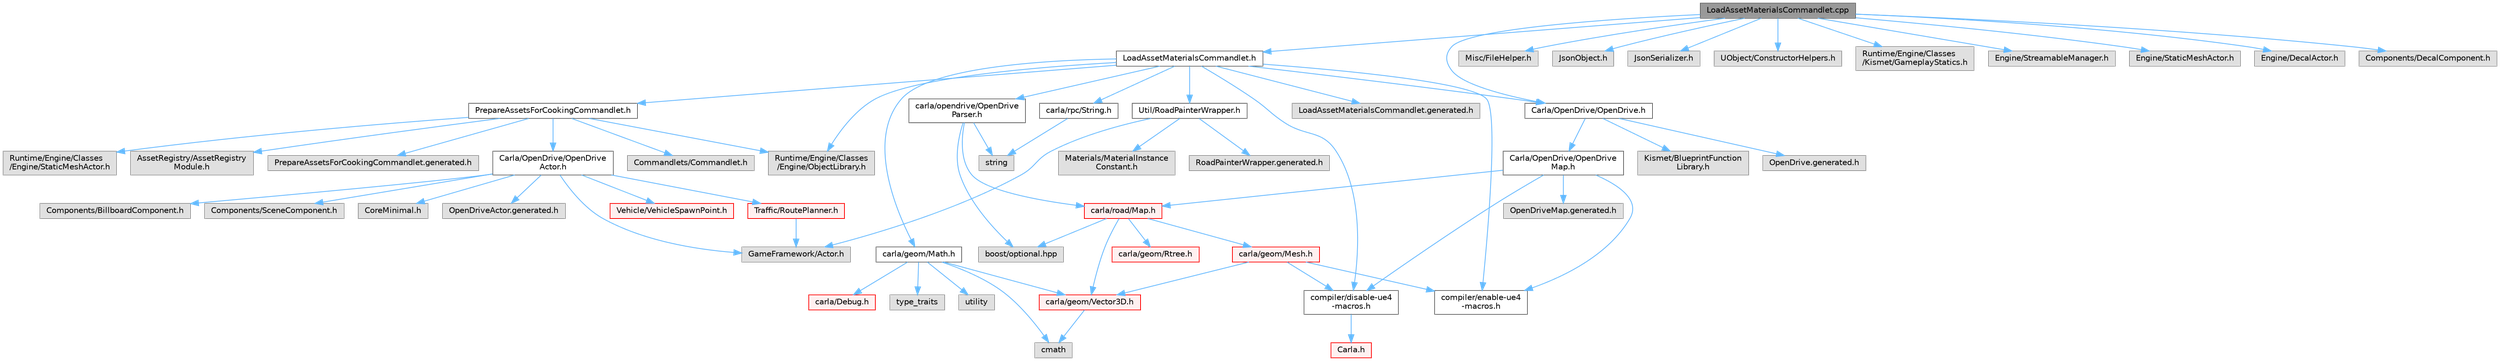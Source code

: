 digraph "LoadAssetMaterialsCommandlet.cpp"
{
 // INTERACTIVE_SVG=YES
 // LATEX_PDF_SIZE
  bgcolor="transparent";
  edge [fontname=Helvetica,fontsize=10,labelfontname=Helvetica,labelfontsize=10];
  node [fontname=Helvetica,fontsize=10,shape=box,height=0.2,width=0.4];
  Node1 [id="Node000001",label="LoadAssetMaterialsCommandlet.cpp",height=0.2,width=0.4,color="gray40", fillcolor="grey60", style="filled", fontcolor="black",tooltip=" "];
  Node1 -> Node2 [id="edge1_Node000001_Node000002",color="steelblue1",style="solid",tooltip=" "];
  Node2 [id="Node000002",label="LoadAssetMaterialsCommandlet.h",height=0.2,width=0.4,color="grey40", fillcolor="white", style="filled",URL="$d9/d9c/LoadAssetMaterialsCommandlet_8h.html",tooltip=" "];
  Node2 -> Node3 [id="edge2_Node000002_Node000003",color="steelblue1",style="solid",tooltip=" "];
  Node3 [id="Node000003",label="PrepareAssetsForCookingCommandlet.h",height=0.2,width=0.4,color="grey40", fillcolor="white", style="filled",URL="$dd/d0c/PrepareAssetsForCookingCommandlet_8h.html",tooltip=" "];
  Node3 -> Node4 [id="edge3_Node000003_Node000004",color="steelblue1",style="solid",tooltip=" "];
  Node4 [id="Node000004",label="Carla/OpenDrive/OpenDrive\lActor.h",height=0.2,width=0.4,color="grey40", fillcolor="white", style="filled",URL="$df/d3a/OpenDriveActor_8h.html",tooltip=" "];
  Node4 -> Node5 [id="edge4_Node000004_Node000005",color="steelblue1",style="solid",tooltip=" "];
  Node5 [id="Node000005",label="GameFramework/Actor.h",height=0.2,width=0.4,color="grey60", fillcolor="#E0E0E0", style="filled",tooltip=" "];
  Node4 -> Node6 [id="edge5_Node000004_Node000006",color="steelblue1",style="solid",tooltip=" "];
  Node6 [id="Node000006",label="Traffic/RoutePlanner.h",height=0.2,width=0.4,color="red", fillcolor="#FFF0F0", style="filled",URL="$d3/d24/RoutePlanner_8h.html",tooltip=" "];
  Node6 -> Node5 [id="edge6_Node000006_Node000005",color="steelblue1",style="solid",tooltip=" "];
  Node4 -> Node10 [id="edge7_Node000004_Node000010",color="steelblue1",style="solid",tooltip=" "];
  Node10 [id="Node000010",label="Vehicle/VehicleSpawnPoint.h",height=0.2,width=0.4,color="red", fillcolor="#FFF0F0", style="filled",URL="$d9/d67/VehicleSpawnPoint_8h.html",tooltip=" "];
  Node4 -> Node13 [id="edge8_Node000004_Node000013",color="steelblue1",style="solid",tooltip=" "];
  Node13 [id="Node000013",label="Components/BillboardComponent.h",height=0.2,width=0.4,color="grey60", fillcolor="#E0E0E0", style="filled",tooltip=" "];
  Node4 -> Node14 [id="edge9_Node000004_Node000014",color="steelblue1",style="solid",tooltip=" "];
  Node14 [id="Node000014",label="Components/SceneComponent.h",height=0.2,width=0.4,color="grey60", fillcolor="#E0E0E0", style="filled",tooltip=" "];
  Node4 -> Node15 [id="edge10_Node000004_Node000015",color="steelblue1",style="solid",tooltip=" "];
  Node15 [id="Node000015",label="CoreMinimal.h",height=0.2,width=0.4,color="grey60", fillcolor="#E0E0E0", style="filled",tooltip=" "];
  Node4 -> Node16 [id="edge11_Node000004_Node000016",color="steelblue1",style="solid",tooltip=" "];
  Node16 [id="Node000016",label="OpenDriveActor.generated.h",height=0.2,width=0.4,color="grey60", fillcolor="#E0E0E0", style="filled",tooltip=" "];
  Node3 -> Node17 [id="edge12_Node000003_Node000017",color="steelblue1",style="solid",tooltip=" "];
  Node17 [id="Node000017",label="Commandlets/Commandlet.h",height=0.2,width=0.4,color="grey60", fillcolor="#E0E0E0", style="filled",tooltip=" "];
  Node3 -> Node18 [id="edge13_Node000003_Node000018",color="steelblue1",style="solid",tooltip=" "];
  Node18 [id="Node000018",label="Runtime/Engine/Classes\l/Engine/ObjectLibrary.h",height=0.2,width=0.4,color="grey60", fillcolor="#E0E0E0", style="filled",tooltip=" "];
  Node3 -> Node19 [id="edge14_Node000003_Node000019",color="steelblue1",style="solid",tooltip=" "];
  Node19 [id="Node000019",label="Runtime/Engine/Classes\l/Engine/StaticMeshActor.h",height=0.2,width=0.4,color="grey60", fillcolor="#E0E0E0", style="filled",tooltip=" "];
  Node3 -> Node20 [id="edge15_Node000003_Node000020",color="steelblue1",style="solid",tooltip=" "];
  Node20 [id="Node000020",label="AssetRegistry/AssetRegistry\lModule.h",height=0.2,width=0.4,color="grey60", fillcolor="#E0E0E0", style="filled",tooltip=" "];
  Node3 -> Node21 [id="edge16_Node000003_Node000021",color="steelblue1",style="solid",tooltip=" "];
  Node21 [id="Node000021",label="PrepareAssetsForCookingCommandlet.generated.h",height=0.2,width=0.4,color="grey60", fillcolor="#E0E0E0", style="filled",tooltip=" "];
  Node2 -> Node22 [id="edge17_Node000002_Node000022",color="steelblue1",style="solid",tooltip=" "];
  Node22 [id="Node000022",label="Util/RoadPainterWrapper.h",height=0.2,width=0.4,color="grey40", fillcolor="white", style="filled",URL="$d7/d10/RoadPainterWrapper_8h.html",tooltip=" "];
  Node22 -> Node5 [id="edge18_Node000022_Node000005",color="steelblue1",style="solid",tooltip=" "];
  Node22 -> Node23 [id="edge19_Node000022_Node000023",color="steelblue1",style="solid",tooltip=" "];
  Node23 [id="Node000023",label="Materials/MaterialInstance\lConstant.h",height=0.2,width=0.4,color="grey60", fillcolor="#E0E0E0", style="filled",tooltip=" "];
  Node22 -> Node24 [id="edge20_Node000022_Node000024",color="steelblue1",style="solid",tooltip=" "];
  Node24 [id="Node000024",label="RoadPainterWrapper.generated.h",height=0.2,width=0.4,color="grey60", fillcolor="#E0E0E0", style="filled",tooltip=" "];
  Node2 -> Node18 [id="edge21_Node000002_Node000018",color="steelblue1",style="solid",tooltip=" "];
  Node2 -> Node25 [id="edge22_Node000002_Node000025",color="steelblue1",style="solid",tooltip=" "];
  Node25 [id="Node000025",label="Carla/OpenDrive/OpenDrive.h",height=0.2,width=0.4,color="grey40", fillcolor="white", style="filled",URL="$d1/d9b/Unreal_2CarlaUE4_2Plugins_2Carla_2Source_2Carla_2OpenDrive_2OpenDrive_8h.html",tooltip=" "];
  Node25 -> Node26 [id="edge23_Node000025_Node000026",color="steelblue1",style="solid",tooltip=" "];
  Node26 [id="Node000026",label="Carla/OpenDrive/OpenDrive\lMap.h",height=0.2,width=0.4,color="grey40", fillcolor="white", style="filled",URL="$d6/d95/OpenDriveMap_8h.html",tooltip=" "];
  Node26 -> Node27 [id="edge24_Node000026_Node000027",color="steelblue1",style="solid",tooltip=" "];
  Node27 [id="Node000027",label="compiler/disable-ue4\l-macros.h",height=0.2,width=0.4,color="grey40", fillcolor="white", style="filled",URL="$d2/d02/disable-ue4-macros_8h.html",tooltip=" "];
  Node27 -> Node28 [id="edge25_Node000027_Node000028",color="steelblue1",style="solid",tooltip=" "];
  Node28 [id="Node000028",label="Carla.h",height=0.2,width=0.4,color="red", fillcolor="#FFF0F0", style="filled",URL="$d7/d7d/Carla_8h.html",tooltip=" "];
  Node26 -> Node32 [id="edge26_Node000026_Node000032",color="steelblue1",style="solid",tooltip=" "];
  Node32 [id="Node000032",label="carla/road/Map.h",height=0.2,width=0.4,color="red", fillcolor="#FFF0F0", style="filled",URL="$df/d64/road_2Map_8h.html",tooltip=" "];
  Node32 -> Node33 [id="edge27_Node000032_Node000033",color="steelblue1",style="solid",tooltip=" "];
  Node33 [id="Node000033",label="carla/geom/Mesh.h",height=0.2,width=0.4,color="red", fillcolor="#FFF0F0", style="filled",URL="$d9/d31/Mesh_8h.html",tooltip=" "];
  Node33 -> Node35 [id="edge28_Node000033_Node000035",color="steelblue1",style="solid",tooltip=" "];
  Node35 [id="Node000035",label="carla/geom/Vector3D.h",height=0.2,width=0.4,color="red", fillcolor="#FFF0F0", style="filled",URL="$de/d70/geom_2Vector3D_8h.html",tooltip=" "];
  Node35 -> Node51 [id="edge29_Node000035_Node000051",color="steelblue1",style="solid",tooltip=" "];
  Node51 [id="Node000051",label="cmath",height=0.2,width=0.4,color="grey60", fillcolor="#E0E0E0", style="filled",tooltip=" "];
  Node33 -> Node53 [id="edge30_Node000033_Node000053",color="steelblue1",style="solid",tooltip=" "];
  Node53 [id="Node000053",label="compiler/enable-ue4\l-macros.h",height=0.2,width=0.4,color="grey40", fillcolor="white", style="filled",URL="$d9/da2/enable-ue4-macros_8h.html",tooltip=" "];
  Node33 -> Node27 [id="edge31_Node000033_Node000027",color="steelblue1",style="solid",tooltip=" "];
  Node32 -> Node56 [id="edge32_Node000032_Node000056",color="steelblue1",style="solid",tooltip=" "];
  Node56 [id="Node000056",label="carla/geom/Rtree.h",height=0.2,width=0.4,color="red", fillcolor="#FFF0F0", style="filled",URL="$d5/d30/Rtree_8h.html",tooltip=" "];
  Node32 -> Node35 [id="edge33_Node000032_Node000035",color="steelblue1",style="solid",tooltip=" "];
  Node32 -> Node114 [id="edge34_Node000032_Node000114",color="steelblue1",style="solid",tooltip=" "];
  Node114 [id="Node000114",label="boost/optional.hpp",height=0.2,width=0.4,color="grey60", fillcolor="#E0E0E0", style="filled",tooltip=" "];
  Node26 -> Node53 [id="edge35_Node000026_Node000053",color="steelblue1",style="solid",tooltip=" "];
  Node26 -> Node115 [id="edge36_Node000026_Node000115",color="steelblue1",style="solid",tooltip=" "];
  Node115 [id="Node000115",label="OpenDriveMap.generated.h",height=0.2,width=0.4,color="grey60", fillcolor="#E0E0E0", style="filled",tooltip=" "];
  Node25 -> Node116 [id="edge37_Node000025_Node000116",color="steelblue1",style="solid",tooltip=" "];
  Node116 [id="Node000116",label="Kismet/BlueprintFunction\lLibrary.h",height=0.2,width=0.4,color="grey60", fillcolor="#E0E0E0", style="filled",tooltip=" "];
  Node25 -> Node117 [id="edge38_Node000025_Node000117",color="steelblue1",style="solid",tooltip=" "];
  Node117 [id="Node000117",label="OpenDrive.generated.h",height=0.2,width=0.4,color="grey60", fillcolor="#E0E0E0", style="filled",tooltip=" "];
  Node2 -> Node118 [id="edge39_Node000002_Node000118",color="steelblue1",style="solid",tooltip=" "];
  Node118 [id="Node000118",label="carla/opendrive/OpenDrive\lParser.h",height=0.2,width=0.4,color="grey40", fillcolor="white", style="filled",URL="$d1/dd9/OpenDriveParser_8h.html",tooltip=" "];
  Node118 -> Node32 [id="edge40_Node000118_Node000032",color="steelblue1",style="solid",tooltip=" "];
  Node118 -> Node114 [id="edge41_Node000118_Node000114",color="steelblue1",style="solid",tooltip=" "];
  Node118 -> Node71 [id="edge42_Node000118_Node000071",color="steelblue1",style="solid",tooltip=" "];
  Node71 [id="Node000071",label="string",height=0.2,width=0.4,color="grey60", fillcolor="#E0E0E0", style="filled",tooltip=" "];
  Node2 -> Node27 [id="edge43_Node000002_Node000027",color="steelblue1",style="solid",tooltip=" "];
  Node2 -> Node63 [id="edge44_Node000002_Node000063",color="steelblue1",style="solid",tooltip=" "];
  Node63 [id="Node000063",label="carla/geom/Math.h",height=0.2,width=0.4,color="grey40", fillcolor="white", style="filled",URL="$db/d8a/Math_8h.html",tooltip=" "];
  Node63 -> Node38 [id="edge45_Node000063_Node000038",color="steelblue1",style="solid",tooltip=" "];
  Node38 [id="Node000038",label="carla/Debug.h",height=0.2,width=0.4,color="red", fillcolor="#FFF0F0", style="filled",URL="$d4/deb/Debug_8h.html",tooltip=" "];
  Node63 -> Node35 [id="edge46_Node000063_Node000035",color="steelblue1",style="solid",tooltip=" "];
  Node63 -> Node51 [id="edge47_Node000063_Node000051",color="steelblue1",style="solid",tooltip=" "];
  Node63 -> Node49 [id="edge48_Node000063_Node000049",color="steelblue1",style="solid",tooltip=" "];
  Node49 [id="Node000049",label="type_traits",height=0.2,width=0.4,color="grey60", fillcolor="#E0E0E0", style="filled",tooltip=" "];
  Node63 -> Node64 [id="edge49_Node000063_Node000064",color="steelblue1",style="solid",tooltip=" "];
  Node64 [id="Node000064",label="utility",height=0.2,width=0.4,color="grey60", fillcolor="#E0E0E0", style="filled",tooltip=" "];
  Node2 -> Node119 [id="edge50_Node000002_Node000119",color="steelblue1",style="solid",tooltip=" "];
  Node119 [id="Node000119",label="carla/rpc/String.h",height=0.2,width=0.4,color="grey40", fillcolor="white", style="filled",URL="$d3/d80/rpc_2String_8h.html",tooltip=" "];
  Node119 -> Node71 [id="edge51_Node000119_Node000071",color="steelblue1",style="solid",tooltip=" "];
  Node2 -> Node53 [id="edge52_Node000002_Node000053",color="steelblue1",style="solid",tooltip=" "];
  Node2 -> Node120 [id="edge53_Node000002_Node000120",color="steelblue1",style="solid",tooltip=" "];
  Node120 [id="Node000120",label="LoadAssetMaterialsCommandlet.generated.h",height=0.2,width=0.4,color="grey60", fillcolor="#E0E0E0", style="filled",tooltip=" "];
  Node1 -> Node121 [id="edge54_Node000001_Node000121",color="steelblue1",style="solid",tooltip=" "];
  Node121 [id="Node000121",label="Misc/FileHelper.h",height=0.2,width=0.4,color="grey60", fillcolor="#E0E0E0", style="filled",tooltip=" "];
  Node1 -> Node122 [id="edge55_Node000001_Node000122",color="steelblue1",style="solid",tooltip=" "];
  Node122 [id="Node000122",label="JsonObject.h",height=0.2,width=0.4,color="grey60", fillcolor="#E0E0E0", style="filled",tooltip=" "];
  Node1 -> Node123 [id="edge56_Node000001_Node000123",color="steelblue1",style="solid",tooltip=" "];
  Node123 [id="Node000123",label="JsonSerializer.h",height=0.2,width=0.4,color="grey60", fillcolor="#E0E0E0", style="filled",tooltip=" "];
  Node1 -> Node124 [id="edge57_Node000001_Node000124",color="steelblue1",style="solid",tooltip=" "];
  Node124 [id="Node000124",label="UObject/ConstructorHelpers.h",height=0.2,width=0.4,color="grey60", fillcolor="#E0E0E0", style="filled",tooltip=" "];
  Node1 -> Node125 [id="edge58_Node000001_Node000125",color="steelblue1",style="solid",tooltip=" "];
  Node125 [id="Node000125",label="Runtime/Engine/Classes\l/Kismet/GameplayStatics.h",height=0.2,width=0.4,color="grey60", fillcolor="#E0E0E0", style="filled",tooltip=" "];
  Node1 -> Node126 [id="edge59_Node000001_Node000126",color="steelblue1",style="solid",tooltip=" "];
  Node126 [id="Node000126",label="Engine/StreamableManager.h",height=0.2,width=0.4,color="grey60", fillcolor="#E0E0E0", style="filled",tooltip=" "];
  Node1 -> Node127 [id="edge60_Node000001_Node000127",color="steelblue1",style="solid",tooltip=" "];
  Node127 [id="Node000127",label="Engine/StaticMeshActor.h",height=0.2,width=0.4,color="grey60", fillcolor="#E0E0E0", style="filled",tooltip=" "];
  Node1 -> Node25 [id="edge61_Node000001_Node000025",color="steelblue1",style="solid",tooltip=" "];
  Node1 -> Node128 [id="edge62_Node000001_Node000128",color="steelblue1",style="solid",tooltip=" "];
  Node128 [id="Node000128",label="Engine/DecalActor.h",height=0.2,width=0.4,color="grey60", fillcolor="#E0E0E0", style="filled",tooltip=" "];
  Node1 -> Node129 [id="edge63_Node000001_Node000129",color="steelblue1",style="solid",tooltip=" "];
  Node129 [id="Node000129",label="Components/DecalComponent.h",height=0.2,width=0.4,color="grey60", fillcolor="#E0E0E0", style="filled",tooltip=" "];
}
